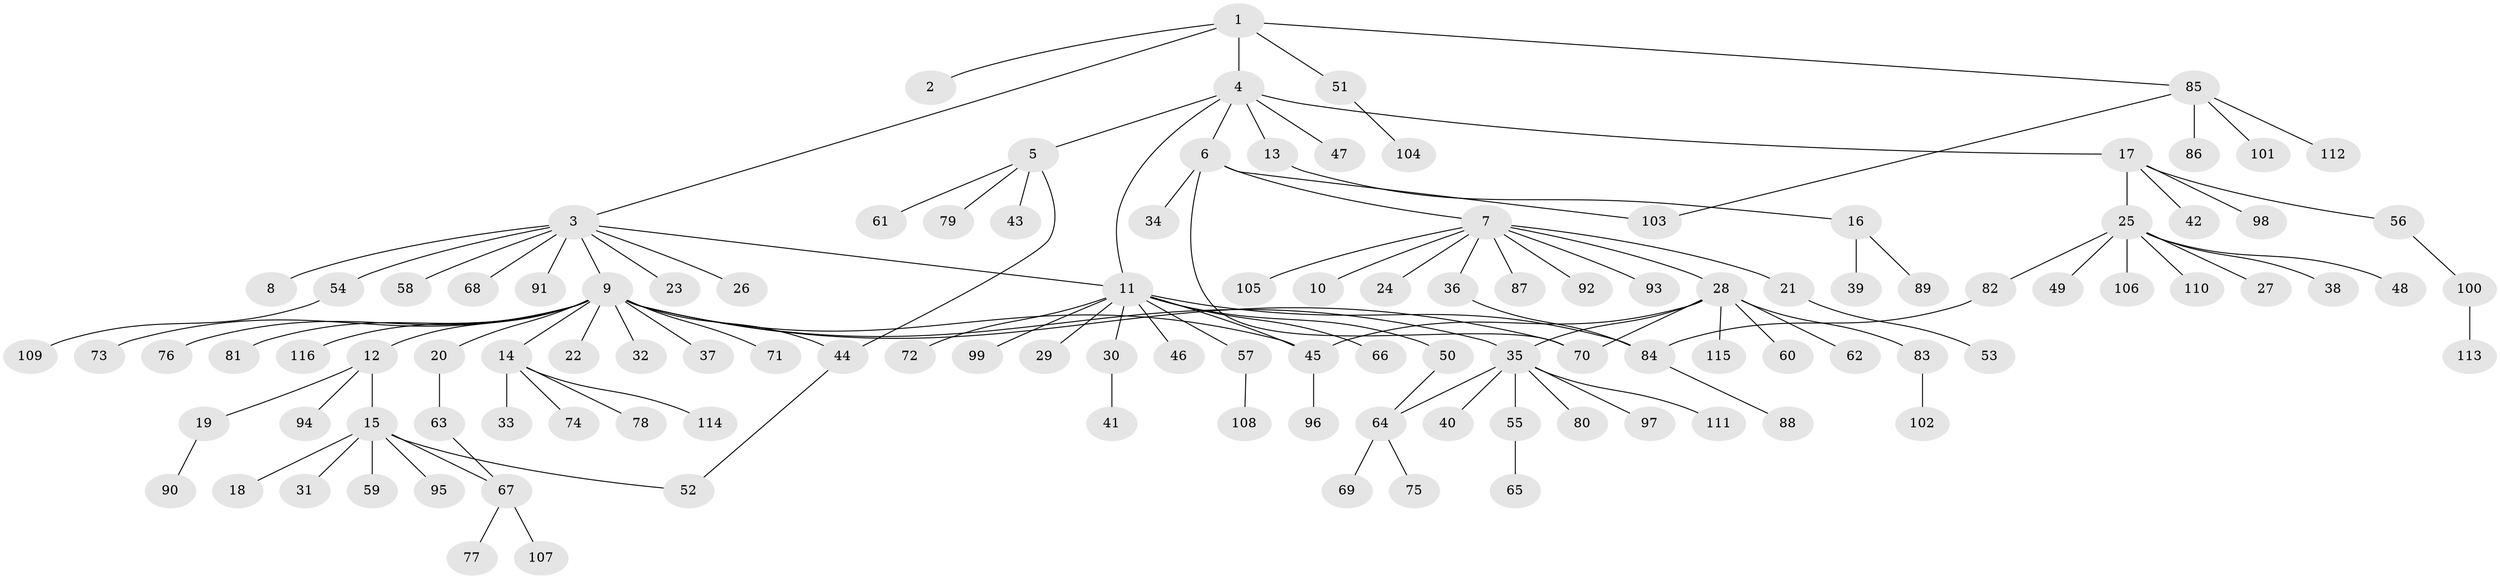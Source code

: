 // Generated by graph-tools (version 1.1) at 2025/25/03/09/25 03:25:56]
// undirected, 116 vertices, 128 edges
graph export_dot {
graph [start="1"]
  node [color=gray90,style=filled];
  1;
  2;
  3;
  4;
  5;
  6;
  7;
  8;
  9;
  10;
  11;
  12;
  13;
  14;
  15;
  16;
  17;
  18;
  19;
  20;
  21;
  22;
  23;
  24;
  25;
  26;
  27;
  28;
  29;
  30;
  31;
  32;
  33;
  34;
  35;
  36;
  37;
  38;
  39;
  40;
  41;
  42;
  43;
  44;
  45;
  46;
  47;
  48;
  49;
  50;
  51;
  52;
  53;
  54;
  55;
  56;
  57;
  58;
  59;
  60;
  61;
  62;
  63;
  64;
  65;
  66;
  67;
  68;
  69;
  70;
  71;
  72;
  73;
  74;
  75;
  76;
  77;
  78;
  79;
  80;
  81;
  82;
  83;
  84;
  85;
  86;
  87;
  88;
  89;
  90;
  91;
  92;
  93;
  94;
  95;
  96;
  97;
  98;
  99;
  100;
  101;
  102;
  103;
  104;
  105;
  106;
  107;
  108;
  109;
  110;
  111;
  112;
  113;
  114;
  115;
  116;
  1 -- 2;
  1 -- 3;
  1 -- 4;
  1 -- 51;
  1 -- 85;
  3 -- 8;
  3 -- 9;
  3 -- 11;
  3 -- 23;
  3 -- 26;
  3 -- 54;
  3 -- 58;
  3 -- 68;
  3 -- 91;
  4 -- 5;
  4 -- 6;
  4 -- 11;
  4 -- 13;
  4 -- 17;
  4 -- 47;
  5 -- 43;
  5 -- 44;
  5 -- 61;
  5 -- 79;
  6 -- 7;
  6 -- 34;
  6 -- 70;
  6 -- 103;
  7 -- 10;
  7 -- 21;
  7 -- 24;
  7 -- 28;
  7 -- 36;
  7 -- 87;
  7 -- 92;
  7 -- 93;
  7 -- 105;
  9 -- 12;
  9 -- 14;
  9 -- 20;
  9 -- 22;
  9 -- 32;
  9 -- 35;
  9 -- 37;
  9 -- 44;
  9 -- 45;
  9 -- 70;
  9 -- 71;
  9 -- 73;
  9 -- 76;
  9 -- 81;
  9 -- 116;
  11 -- 29;
  11 -- 30;
  11 -- 45;
  11 -- 46;
  11 -- 50;
  11 -- 57;
  11 -- 66;
  11 -- 72;
  11 -- 84;
  11 -- 99;
  12 -- 15;
  12 -- 19;
  12 -- 94;
  13 -- 16;
  14 -- 33;
  14 -- 74;
  14 -- 78;
  14 -- 114;
  15 -- 18;
  15 -- 31;
  15 -- 52;
  15 -- 59;
  15 -- 67;
  15 -- 95;
  16 -- 39;
  16 -- 89;
  17 -- 25;
  17 -- 42;
  17 -- 56;
  17 -- 98;
  19 -- 90;
  20 -- 63;
  21 -- 53;
  25 -- 27;
  25 -- 38;
  25 -- 48;
  25 -- 49;
  25 -- 82;
  25 -- 106;
  25 -- 110;
  28 -- 35;
  28 -- 45;
  28 -- 60;
  28 -- 62;
  28 -- 70;
  28 -- 83;
  28 -- 115;
  30 -- 41;
  35 -- 40;
  35 -- 55;
  35 -- 64;
  35 -- 80;
  35 -- 97;
  35 -- 111;
  36 -- 84;
  44 -- 52;
  45 -- 96;
  50 -- 64;
  51 -- 104;
  54 -- 109;
  55 -- 65;
  56 -- 100;
  57 -- 108;
  63 -- 67;
  64 -- 69;
  64 -- 75;
  67 -- 77;
  67 -- 107;
  82 -- 84;
  83 -- 102;
  84 -- 88;
  85 -- 86;
  85 -- 101;
  85 -- 103;
  85 -- 112;
  100 -- 113;
}
